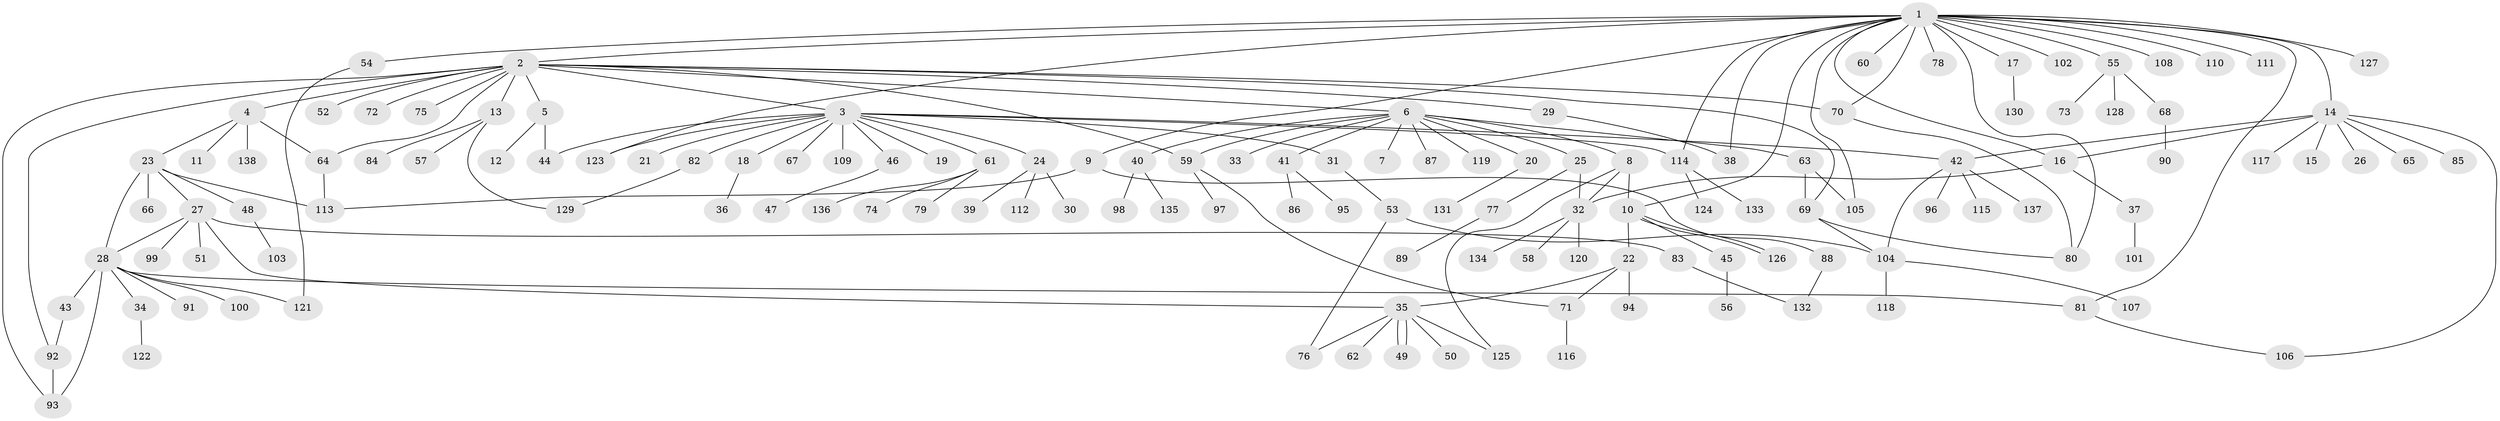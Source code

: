 // coarse degree distribution, {3: 0.14492753623188406, 10: 0.014492753623188406, 1: 0.463768115942029, 5: 0.043478260869565216, 12: 0.014492753623188406, 2: 0.15942028985507245, 4: 0.10144927536231885, 6: 0.014492753623188406, 13: 0.014492753623188406, 7: 0.014492753623188406, 19: 0.014492753623188406}
// Generated by graph-tools (version 1.1) at 2025/36/03/04/25 23:36:40]
// undirected, 138 vertices, 172 edges
graph export_dot {
  node [color=gray90,style=filled];
  1;
  2;
  3;
  4;
  5;
  6;
  7;
  8;
  9;
  10;
  11;
  12;
  13;
  14;
  15;
  16;
  17;
  18;
  19;
  20;
  21;
  22;
  23;
  24;
  25;
  26;
  27;
  28;
  29;
  30;
  31;
  32;
  33;
  34;
  35;
  36;
  37;
  38;
  39;
  40;
  41;
  42;
  43;
  44;
  45;
  46;
  47;
  48;
  49;
  50;
  51;
  52;
  53;
  54;
  55;
  56;
  57;
  58;
  59;
  60;
  61;
  62;
  63;
  64;
  65;
  66;
  67;
  68;
  69;
  70;
  71;
  72;
  73;
  74;
  75;
  76;
  77;
  78;
  79;
  80;
  81;
  82;
  83;
  84;
  85;
  86;
  87;
  88;
  89;
  90;
  91;
  92;
  93;
  94;
  95;
  96;
  97;
  98;
  99;
  100;
  101;
  102;
  103;
  104;
  105;
  106;
  107;
  108;
  109;
  110;
  111;
  112;
  113;
  114;
  115;
  116;
  117;
  118;
  119;
  120;
  121;
  122;
  123;
  124;
  125;
  126;
  127;
  128;
  129;
  130;
  131;
  132;
  133;
  134;
  135;
  136;
  137;
  138;
  1 -- 2;
  1 -- 9;
  1 -- 10;
  1 -- 14;
  1 -- 16;
  1 -- 17;
  1 -- 38;
  1 -- 54;
  1 -- 55;
  1 -- 60;
  1 -- 70;
  1 -- 78;
  1 -- 80;
  1 -- 81;
  1 -- 102;
  1 -- 105;
  1 -- 108;
  1 -- 110;
  1 -- 111;
  1 -- 114;
  1 -- 123;
  1 -- 127;
  2 -- 3;
  2 -- 4;
  2 -- 5;
  2 -- 6;
  2 -- 13;
  2 -- 29;
  2 -- 52;
  2 -- 59;
  2 -- 64;
  2 -- 69;
  2 -- 70;
  2 -- 72;
  2 -- 75;
  2 -- 92;
  2 -- 93;
  3 -- 18;
  3 -- 19;
  3 -- 21;
  3 -- 24;
  3 -- 31;
  3 -- 42;
  3 -- 44;
  3 -- 46;
  3 -- 61;
  3 -- 67;
  3 -- 82;
  3 -- 109;
  3 -- 114;
  3 -- 123;
  4 -- 11;
  4 -- 23;
  4 -- 64;
  4 -- 138;
  5 -- 12;
  5 -- 44;
  6 -- 7;
  6 -- 8;
  6 -- 20;
  6 -- 25;
  6 -- 33;
  6 -- 40;
  6 -- 41;
  6 -- 59;
  6 -- 63;
  6 -- 87;
  6 -- 119;
  8 -- 10;
  8 -- 32;
  8 -- 125;
  9 -- 88;
  9 -- 113;
  10 -- 22;
  10 -- 45;
  10 -- 126;
  10 -- 126;
  13 -- 57;
  13 -- 84;
  13 -- 129;
  14 -- 15;
  14 -- 16;
  14 -- 26;
  14 -- 42;
  14 -- 65;
  14 -- 85;
  14 -- 106;
  14 -- 117;
  16 -- 32;
  16 -- 37;
  17 -- 130;
  18 -- 36;
  20 -- 131;
  22 -- 35;
  22 -- 71;
  22 -- 94;
  23 -- 27;
  23 -- 28;
  23 -- 48;
  23 -- 66;
  23 -- 113;
  24 -- 30;
  24 -- 39;
  24 -- 112;
  25 -- 32;
  25 -- 77;
  27 -- 28;
  27 -- 35;
  27 -- 51;
  27 -- 83;
  27 -- 99;
  28 -- 34;
  28 -- 43;
  28 -- 81;
  28 -- 91;
  28 -- 93;
  28 -- 100;
  28 -- 121;
  29 -- 38;
  31 -- 53;
  32 -- 58;
  32 -- 120;
  32 -- 134;
  34 -- 122;
  35 -- 49;
  35 -- 49;
  35 -- 50;
  35 -- 62;
  35 -- 76;
  35 -- 125;
  37 -- 101;
  40 -- 98;
  40 -- 135;
  41 -- 86;
  41 -- 95;
  42 -- 96;
  42 -- 104;
  42 -- 115;
  42 -- 137;
  43 -- 92;
  45 -- 56;
  46 -- 47;
  48 -- 103;
  53 -- 76;
  53 -- 104;
  54 -- 121;
  55 -- 68;
  55 -- 73;
  55 -- 128;
  59 -- 71;
  59 -- 97;
  61 -- 74;
  61 -- 79;
  61 -- 136;
  63 -- 69;
  63 -- 105;
  64 -- 113;
  68 -- 90;
  69 -- 80;
  69 -- 104;
  70 -- 80;
  71 -- 116;
  77 -- 89;
  81 -- 106;
  82 -- 129;
  83 -- 132;
  88 -- 132;
  92 -- 93;
  104 -- 107;
  104 -- 118;
  114 -- 124;
  114 -- 133;
}
